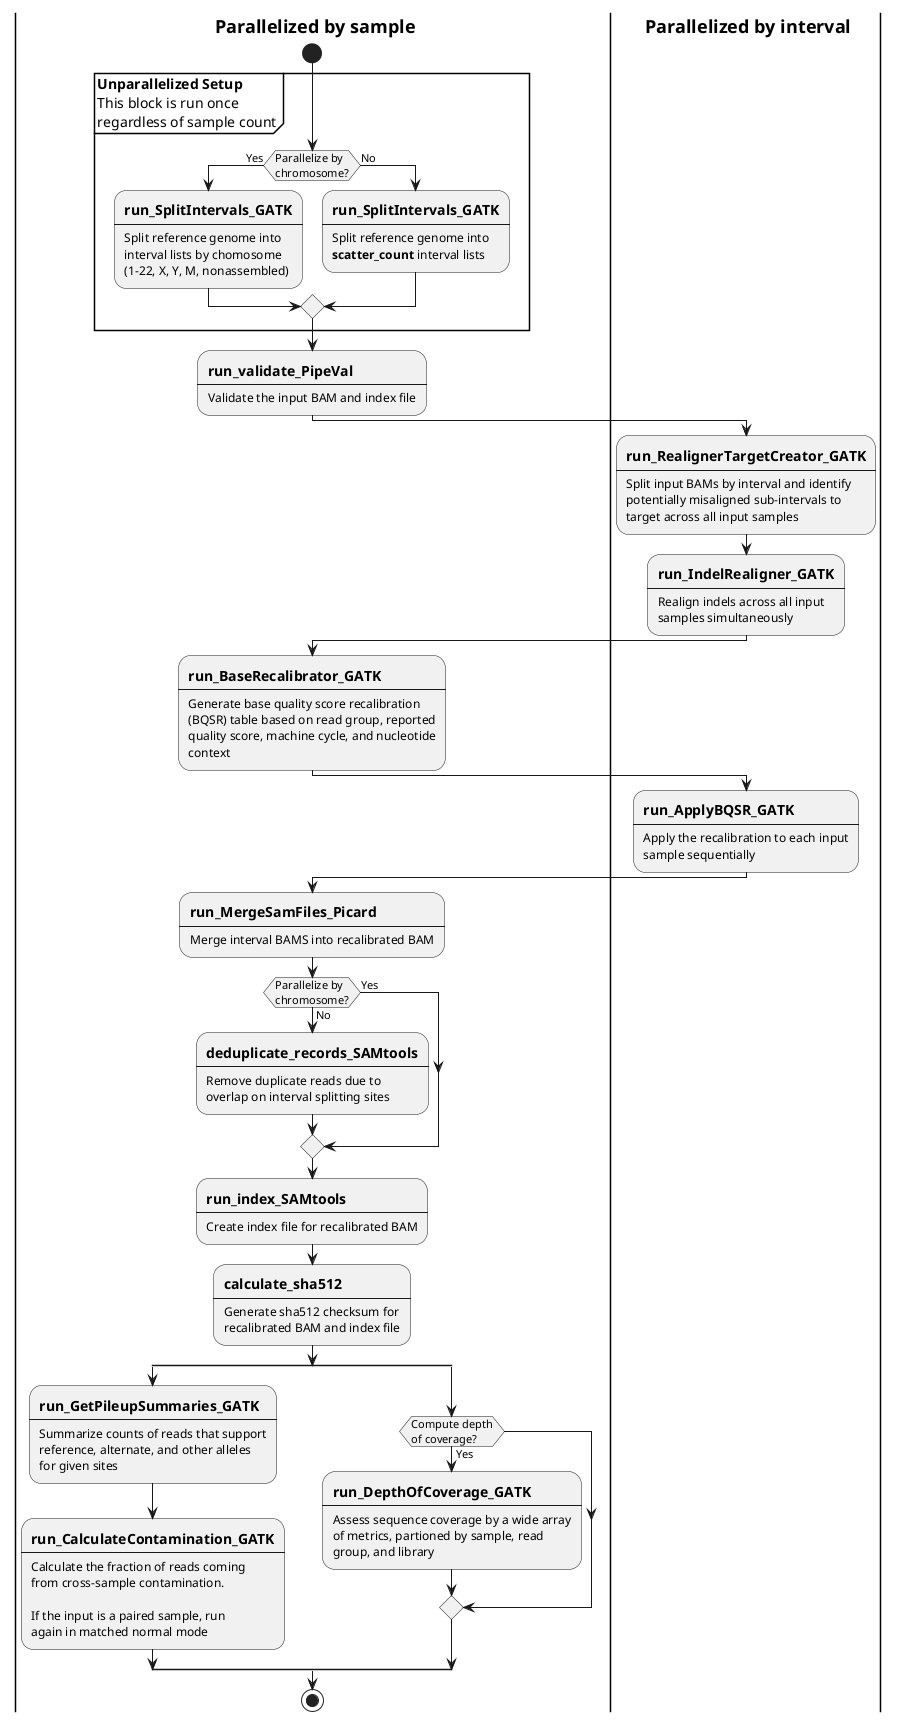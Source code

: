 @startuml

skinparam SwimlaneTitleFontStyle bold


|s| Parallelized by sample
|i| Parallelized by interval


|s|

start

partition "**Unparallelized Setup**\nThis block is run once\nregardless of sample count" {
    if (Parallelize by\nchromosome?) is (Yes) then
        :==run_SplitIntervals_GATK
        ----
        Split reference genome into
        interval lists by chomosome
        (1-22, X, Y, M, nonassembled);
    else (No)
        :==run_SplitIntervals_GATK
        ----
        Split reference genome into
        **scatter_count** interval lists;
    endif
}

:==run_validate_PipeVal
----
Validate the input BAM and index file;


|i|

:==run_RealignerTargetCreator_GATK
----
Split input BAMs by interval and identify
potentially misaligned sub-intervals to
target across all input samples;

:==run_IndelRealigner_GATK
----
Realign indels across all input
samples simultaneously;

|s|

:==run_BaseRecalibrator_GATK
----
Generate base quality score recalibration
(BQSR) table based on read group, reported
quality score, machine cycle, and nucleotide
context;

|i|

:==run_ApplyBQSR_GATK
----
Apply the recalibration to each input
sample sequentially;

|s|

:==run_MergeSamFiles_Picard
----
Merge interval BAMS into recalibrated BAM;

if (Parallelize by\nchromosome?) is (No) then
    :==deduplicate_records_SAMtools
    ----
    Remove duplicate reads due to 
    overlap on interval splitting sites;
else (Yes)
endif

:==run_index_SAMtools
----
Create index file for recalibrated BAM;

:==calculate_sha512
----
Generate sha512 checksum for
recalibrated BAM and index file;

split
    :==run_GetPileupSummaries_GATK
    ----
    Summarize counts of reads that support
    reference, alternate, and other alleles
    for given sites;

    :==run_CalculateContamination_GATK
    ----
    Calculate the fraction of reads coming
    from cross-sample contamination.

    If the input is a paired sample, run
    again in matched normal mode;
split again
    if (Compute depth\nof coverage?) is (Yes) then
        :==run_DepthOfCoverage_GATK
        ----
        Assess sequence coverage by a wide array
        of metrics, partioned by sample, read
        group, and library;
    endif
end split

stop


@enduml

